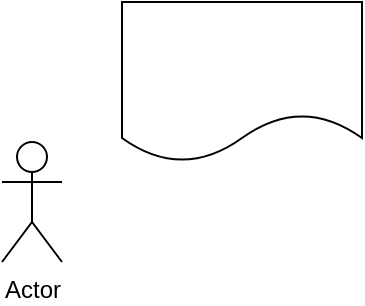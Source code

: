 <mxfile version="20.4.0" type="github">
  <diagram id="8TkeQ4yx9zgrdt1YU8Ex" name="第 1 页">
    <mxGraphModel dx="1550" dy="830" grid="1" gridSize="10" guides="1" tooltips="1" connect="1" arrows="1" fold="1" page="1" pageScale="1" pageWidth="827" pageHeight="1169" math="0" shadow="0">
      <root>
        <mxCell id="0" />
        <mxCell id="1" parent="0" />
        <mxCell id="OnN-QpdsKZ5C5_-kFzQ9-1" value="Actor" style="shape=umlActor;verticalLabelPosition=bottom;verticalAlign=top;html=1;outlineConnect=0;" vertex="1" parent="1">
          <mxGeometry x="160" y="400" width="30" height="60" as="geometry" />
        </mxCell>
        <mxCell id="OnN-QpdsKZ5C5_-kFzQ9-2" value="" style="shape=document;whiteSpace=wrap;html=1;boundedLbl=1;" vertex="1" parent="1">
          <mxGeometry x="220" y="330" width="120" height="80" as="geometry" />
        </mxCell>
      </root>
    </mxGraphModel>
  </diagram>
</mxfile>
